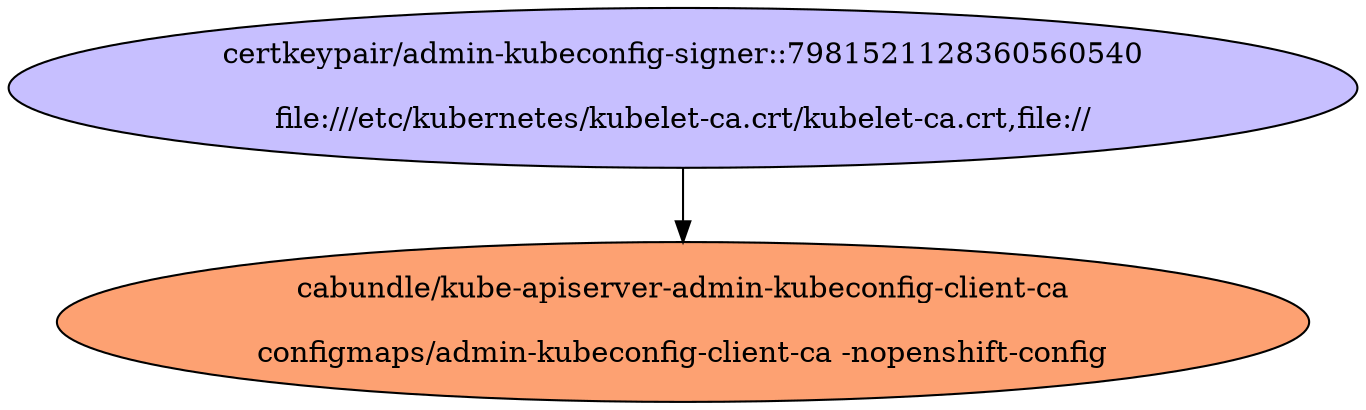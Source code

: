 digraph "Local Certificate" {
  // Node definitions.
  9 [
    label="certkeypair/admin-kubeconfig-signer::7981521128360560540\n\nfile:///etc/kubernetes/kubelet-ca.crt/kubelet-ca.crt,file://\n"
    style=filled
    fillcolor="#c7bfff"
  ];
  20 [
    label="cabundle/kube-apiserver-admin-kubeconfig-client-ca\n\nconfigmaps/admin-kubeconfig-client-ca -nopenshift-config\n"
    style=filled
    fillcolor="#fda172"
  ];

  // Edge definitions.
  9 -> 20;
}